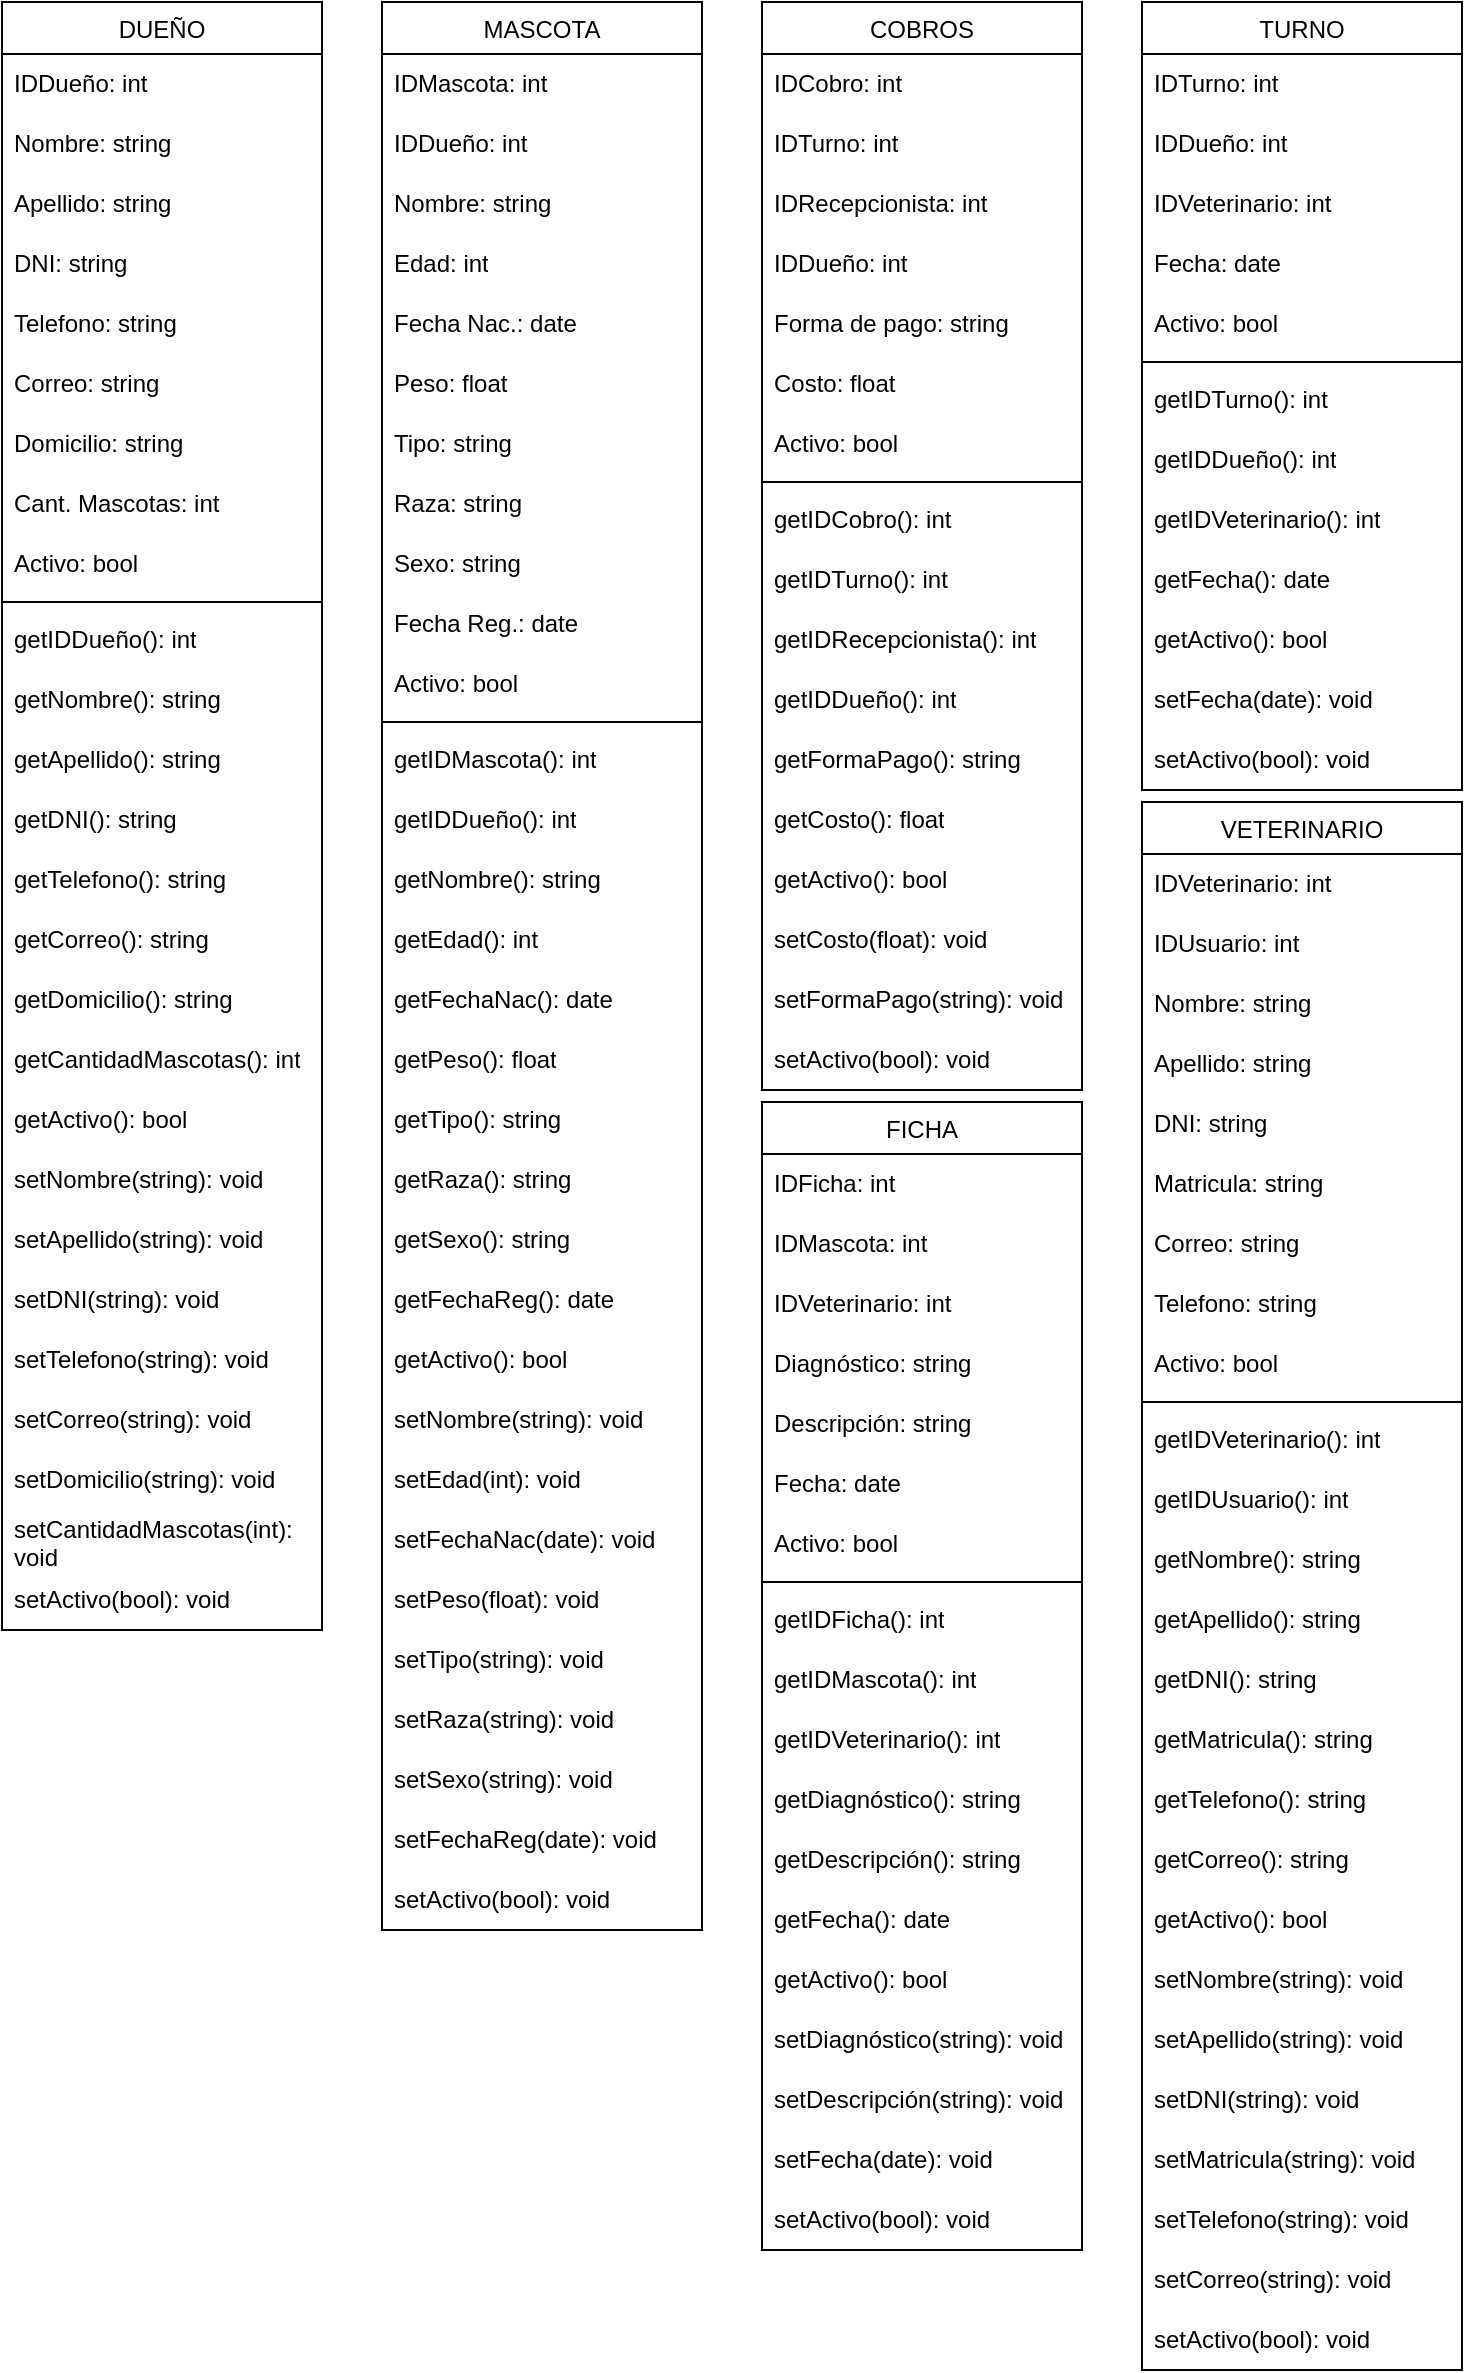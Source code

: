 <mxfile version="24.7.8">
  <diagram name="Página-1" id="tLl6B4qQV-eSTBWVYbQN">
    <mxGraphModel dx="1674" dy="836" grid="1" gridSize="10" guides="1" tooltips="1" connect="1" arrows="1" fold="1" page="1" pageScale="1" pageWidth="827" pageHeight="1169" math="0" shadow="0">
      <root>
        <mxCell id="0" />
        <mxCell id="1" parent="0" />
        <mxCell id="XkwFNtPcEioU6XWQZcMa-111" value="&lt;span style=&quot;font-weight: 400;&quot;&gt;DUEÑO&lt;/span&gt;" style="swimlane;fontStyle=1;align=center;verticalAlign=top;childLayout=stackLayout;horizontal=1;startSize=26;horizontalStack=0;resizeParent=1;resizeParentMax=0;resizeLast=0;collapsible=1;marginBottom=0;whiteSpace=wrap;html=1;" parent="1" vertex="1">
          <mxGeometry x="10" y="10" width="160" height="814" as="geometry" />
        </mxCell>
        <mxCell id="XkwFNtPcEioU6XWQZcMa-16" value="IDDueño: int" style="text;strokeColor=none;fillColor=none;align=left;verticalAlign=middle;spacingLeft=4;spacingRight=4;overflow=hidden;points=[[0,0.5],[1,0.5]];portConstraint=eastwest;rotatable=0;whiteSpace=wrap;html=1;" parent="XkwFNtPcEioU6XWQZcMa-111" vertex="1">
          <mxGeometry y="26" width="160" height="30" as="geometry" />
        </mxCell>
        <mxCell id="XkwFNtPcEioU6XWQZcMa-17" value="Nombre: string" style="text;strokeColor=none;fillColor=none;align=left;verticalAlign=middle;spacingLeft=4;spacingRight=4;overflow=hidden;points=[[0,0.5],[1,0.5]];portConstraint=eastwest;rotatable=0;whiteSpace=wrap;html=1;" parent="XkwFNtPcEioU6XWQZcMa-111" vertex="1">
          <mxGeometry y="56" width="160" height="30" as="geometry" />
        </mxCell>
        <mxCell id="XkwFNtPcEioU6XWQZcMa-18" value="Apellido: string" style="text;strokeColor=none;fillColor=none;align=left;verticalAlign=middle;spacingLeft=4;spacingRight=4;overflow=hidden;points=[[0,0.5],[1,0.5]];portConstraint=eastwest;rotatable=0;whiteSpace=wrap;html=1;" parent="XkwFNtPcEioU6XWQZcMa-111" vertex="1">
          <mxGeometry y="86" width="160" height="30" as="geometry" />
        </mxCell>
        <mxCell id="XkwFNtPcEioU6XWQZcMa-19" value="DNI: string" style="text;strokeColor=none;fillColor=none;align=left;verticalAlign=middle;spacingLeft=4;spacingRight=4;overflow=hidden;points=[[0,0.5],[1,0.5]];portConstraint=eastwest;rotatable=0;whiteSpace=wrap;html=1;" parent="XkwFNtPcEioU6XWQZcMa-111" vertex="1">
          <mxGeometry y="116" width="160" height="30" as="geometry" />
        </mxCell>
        <mxCell id="XkwFNtPcEioU6XWQZcMa-20" value="Telefono: string" style="text;strokeColor=none;fillColor=none;align=left;verticalAlign=middle;spacingLeft=4;spacingRight=4;overflow=hidden;points=[[0,0.5],[1,0.5]];portConstraint=eastwest;rotatable=0;whiteSpace=wrap;html=1;" parent="XkwFNtPcEioU6XWQZcMa-111" vertex="1">
          <mxGeometry y="146" width="160" height="30" as="geometry" />
        </mxCell>
        <mxCell id="XkwFNtPcEioU6XWQZcMa-30" value="Correo: string" style="text;strokeColor=none;fillColor=none;align=left;verticalAlign=middle;spacingLeft=4;spacingRight=4;overflow=hidden;points=[[0,0.5],[1,0.5]];portConstraint=eastwest;rotatable=0;whiteSpace=wrap;html=1;" parent="XkwFNtPcEioU6XWQZcMa-111" vertex="1">
          <mxGeometry y="176" width="160" height="30" as="geometry" />
        </mxCell>
        <mxCell id="XkwFNtPcEioU6XWQZcMa-29" value="Domicilio: string" style="text;strokeColor=none;fillColor=none;align=left;verticalAlign=middle;spacingLeft=4;spacingRight=4;overflow=hidden;points=[[0,0.5],[1,0.5]];portConstraint=eastwest;rotatable=0;whiteSpace=wrap;html=1;" parent="XkwFNtPcEioU6XWQZcMa-111" vertex="1">
          <mxGeometry y="206" width="160" height="30" as="geometry" />
        </mxCell>
        <mxCell id="XkwFNtPcEioU6XWQZcMa-28" value="Cant. Mascotas: int" style="text;strokeColor=none;fillColor=none;align=left;verticalAlign=middle;spacingLeft=4;spacingRight=4;overflow=hidden;points=[[0,0.5],[1,0.5]];portConstraint=eastwest;rotatable=0;whiteSpace=wrap;html=1;" parent="XkwFNtPcEioU6XWQZcMa-111" vertex="1">
          <mxGeometry y="236" width="160" height="30" as="geometry" />
        </mxCell>
        <mxCell id="XkwFNtPcEioU6XWQZcMa-31" value="Activo: bool" style="text;strokeColor=none;fillColor=none;align=left;verticalAlign=middle;spacingLeft=4;spacingRight=4;overflow=hidden;points=[[0,0.5],[1,0.5]];portConstraint=eastwest;rotatable=0;whiteSpace=wrap;html=1;strokeWidth=1;" parent="XkwFNtPcEioU6XWQZcMa-111" vertex="1">
          <mxGeometry y="266" width="160" height="30" as="geometry" />
        </mxCell>
        <mxCell id="XkwFNtPcEioU6XWQZcMa-113" value="" style="line;strokeWidth=1;fillColor=none;align=left;verticalAlign=middle;spacingTop=-1;spacingLeft=3;spacingRight=3;rotatable=0;labelPosition=right;points=[];portConstraint=eastwest;strokeColor=inherit;" parent="XkwFNtPcEioU6XWQZcMa-111" vertex="1">
          <mxGeometry y="296" width="160" height="8" as="geometry" />
        </mxCell>
        <mxCell id="XkwFNtPcEioU6XWQZcMa-123" value="getIDDueño(): int" style="text;strokeColor=none;fillColor=none;align=left;verticalAlign=middle;spacingLeft=4;spacingRight=4;overflow=hidden;points=[[0,0.5],[1,0.5]];portConstraint=eastwest;rotatable=0;whiteSpace=wrap;html=1;" parent="XkwFNtPcEioU6XWQZcMa-111" vertex="1">
          <mxGeometry y="304" width="160" height="30" as="geometry" />
        </mxCell>
        <mxCell id="XkwFNtPcEioU6XWQZcMa-124" value="getNombre(): string" style="text;strokeColor=none;fillColor=none;align=left;verticalAlign=middle;spacingLeft=4;spacingRight=4;overflow=hidden;points=[[0,0.5],[1,0.5]];portConstraint=eastwest;rotatable=0;whiteSpace=wrap;html=1;" parent="XkwFNtPcEioU6XWQZcMa-111" vertex="1">
          <mxGeometry y="334" width="160" height="30" as="geometry" />
        </mxCell>
        <mxCell id="XkwFNtPcEioU6XWQZcMa-125" value="getApellido(): string" style="text;strokeColor=none;fillColor=none;align=left;verticalAlign=middle;spacingLeft=4;spacingRight=4;overflow=hidden;points=[[0,0.5],[1,0.5]];portConstraint=eastwest;rotatable=0;whiteSpace=wrap;html=1;" parent="XkwFNtPcEioU6XWQZcMa-111" vertex="1">
          <mxGeometry y="364" width="160" height="30" as="geometry" />
        </mxCell>
        <mxCell id="XkwFNtPcEioU6XWQZcMa-126" value="getDNI(): string" style="text;strokeColor=none;fillColor=none;align=left;verticalAlign=middle;spacingLeft=4;spacingRight=4;overflow=hidden;points=[[0,0.5],[1,0.5]];portConstraint=eastwest;rotatable=0;whiteSpace=wrap;html=1;" parent="XkwFNtPcEioU6XWQZcMa-111" vertex="1">
          <mxGeometry y="394" width="160" height="30" as="geometry" />
        </mxCell>
        <mxCell id="XkwFNtPcEioU6XWQZcMa-127" value="getTelefono(): string" style="text;strokeColor=none;fillColor=none;align=left;verticalAlign=middle;spacingLeft=4;spacingRight=4;overflow=hidden;points=[[0,0.5],[1,0.5]];portConstraint=eastwest;rotatable=0;whiteSpace=wrap;html=1;" parent="XkwFNtPcEioU6XWQZcMa-111" vertex="1">
          <mxGeometry y="424" width="160" height="30" as="geometry" />
        </mxCell>
        <mxCell id="XkwFNtPcEioU6XWQZcMa-128" value="getCorreo(): string" style="text;strokeColor=none;fillColor=none;align=left;verticalAlign=middle;spacingLeft=4;spacingRight=4;overflow=hidden;points=[[0,0.5],[1,0.5]];portConstraint=eastwest;rotatable=0;whiteSpace=wrap;html=1;" parent="XkwFNtPcEioU6XWQZcMa-111" vertex="1">
          <mxGeometry y="454" width="160" height="30" as="geometry" />
        </mxCell>
        <mxCell id="XkwFNtPcEioU6XWQZcMa-129" value="getDomicilio(): string" style="text;strokeColor=none;fillColor=none;align=left;verticalAlign=middle;spacingLeft=4;spacingRight=4;overflow=hidden;points=[[0,0.5],[1,0.5]];portConstraint=eastwest;rotatable=0;whiteSpace=wrap;html=1;" parent="XkwFNtPcEioU6XWQZcMa-111" vertex="1">
          <mxGeometry y="484" width="160" height="30" as="geometry" />
        </mxCell>
        <mxCell id="XkwFNtPcEioU6XWQZcMa-130" value="getCantidadMascotas(): int" style="text;strokeColor=none;fillColor=none;align=left;verticalAlign=middle;spacingLeft=4;spacingRight=4;overflow=hidden;points=[[0,0.5],[1,0.5]];portConstraint=eastwest;rotatable=0;whiteSpace=wrap;html=1;" parent="XkwFNtPcEioU6XWQZcMa-111" vertex="1">
          <mxGeometry y="514" width="160" height="30" as="geometry" />
        </mxCell>
        <mxCell id="XkwFNtPcEioU6XWQZcMa-131" value="getActivo(): bool" style="text;strokeColor=none;fillColor=none;align=left;verticalAlign=middle;spacingLeft=4;spacingRight=4;overflow=hidden;points=[[0,0.5],[1,0.5]];portConstraint=eastwest;rotatable=0;whiteSpace=wrap;html=1;" parent="XkwFNtPcEioU6XWQZcMa-111" vertex="1">
          <mxGeometry y="544" width="160" height="30" as="geometry" />
        </mxCell>
        <mxCell id="XkwFNtPcEioU6XWQZcMa-132" value="setNombre(string): void" style="text;strokeColor=none;fillColor=none;align=left;verticalAlign=middle;spacingLeft=4;spacingRight=4;overflow=hidden;points=[[0,0.5],[1,0.5]];portConstraint=eastwest;rotatable=0;whiteSpace=wrap;html=1;" parent="XkwFNtPcEioU6XWQZcMa-111" vertex="1">
          <mxGeometry y="574" width="160" height="30" as="geometry" />
        </mxCell>
        <mxCell id="XkwFNtPcEioU6XWQZcMa-133" value="setApellido(string): void" style="text;strokeColor=none;fillColor=none;align=left;verticalAlign=middle;spacingLeft=4;spacingRight=4;overflow=hidden;points=[[0,0.5],[1,0.5]];portConstraint=eastwest;rotatable=0;whiteSpace=wrap;html=1;" parent="XkwFNtPcEioU6XWQZcMa-111" vertex="1">
          <mxGeometry y="604" width="160" height="30" as="geometry" />
        </mxCell>
        <mxCell id="XkwFNtPcEioU6XWQZcMa-134" value="setDNI(string): void" style="text;strokeColor=none;fillColor=none;align=left;verticalAlign=middle;spacingLeft=4;spacingRight=4;overflow=hidden;points=[[0,0.5],[1,0.5]];portConstraint=eastwest;rotatable=0;whiteSpace=wrap;html=1;" parent="XkwFNtPcEioU6XWQZcMa-111" vertex="1">
          <mxGeometry y="634" width="160" height="30" as="geometry" />
        </mxCell>
        <mxCell id="XkwFNtPcEioU6XWQZcMa-135" value="setTelefono(string): void" style="text;strokeColor=none;fillColor=none;align=left;verticalAlign=middle;spacingLeft=4;spacingRight=4;overflow=hidden;points=[[0,0.5],[1,0.5]];portConstraint=eastwest;rotatable=0;whiteSpace=wrap;html=1;" parent="XkwFNtPcEioU6XWQZcMa-111" vertex="1">
          <mxGeometry y="664" width="160" height="30" as="geometry" />
        </mxCell>
        <mxCell id="XkwFNtPcEioU6XWQZcMa-136" value="setCorreo(string): void" style="text;strokeColor=none;fillColor=none;align=left;verticalAlign=middle;spacingLeft=4;spacingRight=4;overflow=hidden;points=[[0,0.5],[1,0.5]];portConstraint=eastwest;rotatable=0;whiteSpace=wrap;html=1;" parent="XkwFNtPcEioU6XWQZcMa-111" vertex="1">
          <mxGeometry y="694" width="160" height="30" as="geometry" />
        </mxCell>
        <mxCell id="XkwFNtPcEioU6XWQZcMa-137" value="setDomicilio(string): void" style="text;strokeColor=none;fillColor=none;align=left;verticalAlign=middle;spacingLeft=4;spacingRight=4;overflow=hidden;points=[[0,0.5],[1,0.5]];portConstraint=eastwest;rotatable=0;whiteSpace=wrap;html=1;" parent="XkwFNtPcEioU6XWQZcMa-111" vertex="1">
          <mxGeometry y="724" width="160" height="30" as="geometry" />
        </mxCell>
        <mxCell id="XkwFNtPcEioU6XWQZcMa-138" value="setCantidadMascotas(int): void" style="text;strokeColor=none;fillColor=none;align=left;verticalAlign=middle;spacingLeft=4;spacingRight=4;overflow=hidden;points=[[0,0.5],[1,0.5]];portConstraint=eastwest;rotatable=0;whiteSpace=wrap;html=1;" parent="XkwFNtPcEioU6XWQZcMa-111" vertex="1">
          <mxGeometry y="754" width="160" height="30" as="geometry" />
        </mxCell>
        <mxCell id="XkwFNtPcEioU6XWQZcMa-139" value="setActivo(bool): void" style="text;strokeColor=none;fillColor=none;align=left;verticalAlign=middle;spacingLeft=4;spacingRight=4;overflow=hidden;points=[[0,0.5],[1,0.5]];portConstraint=eastwest;rotatable=0;whiteSpace=wrap;html=1;" parent="XkwFNtPcEioU6XWQZcMa-111" vertex="1">
          <mxGeometry y="784" width="160" height="30" as="geometry" />
        </mxCell>
        <mxCell id="XkwFNtPcEioU6XWQZcMa-140" value="&lt;span style=&quot;font-weight: 400;&quot;&gt;MASCOTA&lt;/span&gt;" style="swimlane;fontStyle=1;align=center;verticalAlign=top;childLayout=stackLayout;horizontal=1;startSize=26;horizontalStack=0;resizeParent=1;resizeParentMax=0;resizeLast=0;collapsible=1;marginBottom=0;whiteSpace=wrap;html=1;" parent="1" vertex="1">
          <mxGeometry x="200" y="10" width="160" height="964" as="geometry" />
        </mxCell>
        <mxCell id="XkwFNtPcEioU6XWQZcMa-179" value="IDMascota: int" style="text;strokeColor=none;fillColor=none;align=left;verticalAlign=middle;spacingLeft=4;spacingRight=4;overflow=hidden;points=[[0,0.5],[1,0.5]];portConstraint=eastwest;rotatable=0;whiteSpace=wrap;html=1;" parent="XkwFNtPcEioU6XWQZcMa-140" vertex="1">
          <mxGeometry y="26" width="160" height="30" as="geometry" />
        </mxCell>
        <mxCell id="XkwFNtPcEioU6XWQZcMa-180" value="IDDueño: int" style="text;strokeColor=none;fillColor=none;align=left;verticalAlign=middle;spacingLeft=4;spacingRight=4;overflow=hidden;points=[[0,0.5],[1,0.5]];portConstraint=eastwest;rotatable=0;whiteSpace=wrap;html=1;" parent="XkwFNtPcEioU6XWQZcMa-140" vertex="1">
          <mxGeometry y="56" width="160" height="30" as="geometry" />
        </mxCell>
        <mxCell id="XkwFNtPcEioU6XWQZcMa-181" value="Nombre: string" style="text;strokeColor=none;fillColor=none;align=left;verticalAlign=middle;spacingLeft=4;spacingRight=4;overflow=hidden;points=[[0,0.5],[1,0.5]];portConstraint=eastwest;rotatable=0;whiteSpace=wrap;html=1;" parent="XkwFNtPcEioU6XWQZcMa-140" vertex="1">
          <mxGeometry y="86" width="160" height="30" as="geometry" />
        </mxCell>
        <mxCell id="XkwFNtPcEioU6XWQZcMa-182" value="Edad: int" style="text;strokeColor=none;fillColor=none;align=left;verticalAlign=middle;spacingLeft=4;spacingRight=4;overflow=hidden;points=[[0,0.5],[1,0.5]];portConstraint=eastwest;rotatable=0;whiteSpace=wrap;html=1;" parent="XkwFNtPcEioU6XWQZcMa-140" vertex="1">
          <mxGeometry y="116" width="160" height="30" as="geometry" />
        </mxCell>
        <mxCell id="XkwFNtPcEioU6XWQZcMa-183" value="Fecha Nac.: date" style="text;strokeColor=none;fillColor=none;align=left;verticalAlign=middle;spacingLeft=4;spacingRight=4;overflow=hidden;points=[[0,0.5],[1,0.5]];portConstraint=eastwest;rotatable=0;whiteSpace=wrap;html=1;" parent="XkwFNtPcEioU6XWQZcMa-140" vertex="1">
          <mxGeometry y="146" width="160" height="30" as="geometry" />
        </mxCell>
        <mxCell id="XkwFNtPcEioU6XWQZcMa-184" value="Peso: float" style="text;strokeColor=none;fillColor=none;align=left;verticalAlign=middle;spacingLeft=4;spacingRight=4;overflow=hidden;points=[[0,0.5],[1,0.5]];portConstraint=eastwest;rotatable=0;whiteSpace=wrap;html=1;" parent="XkwFNtPcEioU6XWQZcMa-140" vertex="1">
          <mxGeometry y="176" width="160" height="30" as="geometry" />
        </mxCell>
        <mxCell id="XkwFNtPcEioU6XWQZcMa-185" value="Tipo: string" style="text;strokeColor=none;fillColor=none;align=left;verticalAlign=middle;spacingLeft=4;spacingRight=4;overflow=hidden;points=[[0,0.5],[1,0.5]];portConstraint=eastwest;rotatable=0;whiteSpace=wrap;html=1;" parent="XkwFNtPcEioU6XWQZcMa-140" vertex="1">
          <mxGeometry y="206" width="160" height="30" as="geometry" />
        </mxCell>
        <mxCell id="XkwFNtPcEioU6XWQZcMa-186" value="Raza: string" style="text;strokeColor=none;fillColor=none;align=left;verticalAlign=middle;spacingLeft=4;spacingRight=4;overflow=hidden;points=[[0,0.5],[1,0.5]];portConstraint=eastwest;rotatable=0;whiteSpace=wrap;html=1;" parent="XkwFNtPcEioU6XWQZcMa-140" vertex="1">
          <mxGeometry y="236" width="160" height="30" as="geometry" />
        </mxCell>
        <mxCell id="XkwFNtPcEioU6XWQZcMa-187" value="Sexo: string" style="text;strokeColor=none;fillColor=none;align=left;verticalAlign=middle;spacingLeft=4;spacingRight=4;overflow=hidden;points=[[0,0.5],[1,0.5]];portConstraint=eastwest;rotatable=0;whiteSpace=wrap;html=1;" parent="XkwFNtPcEioU6XWQZcMa-140" vertex="1">
          <mxGeometry y="266" width="160" height="30" as="geometry" />
        </mxCell>
        <mxCell id="XkwFNtPcEioU6XWQZcMa-188" value="Fecha Reg.: date" style="text;strokeColor=none;fillColor=none;align=left;verticalAlign=middle;spacingLeft=4;spacingRight=4;overflow=hidden;points=[[0,0.5],[1,0.5]];portConstraint=eastwest;rotatable=0;whiteSpace=wrap;html=1;" parent="XkwFNtPcEioU6XWQZcMa-140" vertex="1">
          <mxGeometry y="296" width="160" height="30" as="geometry" />
        </mxCell>
        <mxCell id="XkwFNtPcEioU6XWQZcMa-189" value="Activo: bool" style="text;strokeColor=none;fillColor=none;align=left;verticalAlign=middle;spacingLeft=4;spacingRight=4;overflow=hidden;points=[[0,0.5],[1,0.5]];portConstraint=eastwest;rotatable=0;whiteSpace=wrap;html=1;" parent="XkwFNtPcEioU6XWQZcMa-140" vertex="1">
          <mxGeometry y="326" width="160" height="30" as="geometry" />
        </mxCell>
        <mxCell id="XkwFNtPcEioU6XWQZcMa-150" value="" style="line;strokeWidth=1;fillColor=none;align=left;verticalAlign=middle;spacingTop=-1;spacingLeft=3;spacingRight=3;rotatable=0;labelPosition=right;points=[];portConstraint=eastwest;strokeColor=inherit;" parent="XkwFNtPcEioU6XWQZcMa-140" vertex="1">
          <mxGeometry y="356" width="160" height="8" as="geometry" />
        </mxCell>
        <mxCell id="XkwFNtPcEioU6XWQZcMa-190" value="getIDMascota(): int" style="text;strokeColor=none;fillColor=none;align=left;verticalAlign=middle;spacingLeft=4;spacingRight=4;overflow=hidden;points=[[0,0.5],[1,0.5]];portConstraint=eastwest;rotatable=0;whiteSpace=wrap;html=1;" parent="XkwFNtPcEioU6XWQZcMa-140" vertex="1">
          <mxGeometry y="364" width="160" height="30" as="geometry" />
        </mxCell>
        <mxCell id="XkwFNtPcEioU6XWQZcMa-191" value="getIDDueño(): int" style="text;strokeColor=none;fillColor=none;align=left;verticalAlign=middle;spacingLeft=4;spacingRight=4;overflow=hidden;points=[[0,0.5],[1,0.5]];portConstraint=eastwest;rotatable=0;whiteSpace=wrap;html=1;" parent="XkwFNtPcEioU6XWQZcMa-140" vertex="1">
          <mxGeometry y="394" width="160" height="30" as="geometry" />
        </mxCell>
        <mxCell id="XkwFNtPcEioU6XWQZcMa-192" value="getNombre(): string" style="text;strokeColor=none;fillColor=none;align=left;verticalAlign=middle;spacingLeft=4;spacingRight=4;overflow=hidden;points=[[0,0.5],[1,0.5]];portConstraint=eastwest;rotatable=0;whiteSpace=wrap;html=1;" parent="XkwFNtPcEioU6XWQZcMa-140" vertex="1">
          <mxGeometry y="424" width="160" height="30" as="geometry" />
        </mxCell>
        <mxCell id="XkwFNtPcEioU6XWQZcMa-193" value="getEdad(): int" style="text;strokeColor=none;fillColor=none;align=left;verticalAlign=middle;spacingLeft=4;spacingRight=4;overflow=hidden;points=[[0,0.5],[1,0.5]];portConstraint=eastwest;rotatable=0;whiteSpace=wrap;html=1;" parent="XkwFNtPcEioU6XWQZcMa-140" vertex="1">
          <mxGeometry y="454" width="160" height="30" as="geometry" />
        </mxCell>
        <mxCell id="XkwFNtPcEioU6XWQZcMa-194" value="getFechaNac(): date" style="text;strokeColor=none;fillColor=none;align=left;verticalAlign=middle;spacingLeft=4;spacingRight=4;overflow=hidden;points=[[0,0.5],[1,0.5]];portConstraint=eastwest;rotatable=0;whiteSpace=wrap;html=1;" parent="XkwFNtPcEioU6XWQZcMa-140" vertex="1">
          <mxGeometry y="484" width="160" height="30" as="geometry" />
        </mxCell>
        <mxCell id="XkwFNtPcEioU6XWQZcMa-195" value="getPeso(): float" style="text;strokeColor=none;fillColor=none;align=left;verticalAlign=middle;spacingLeft=4;spacingRight=4;overflow=hidden;points=[[0,0.5],[1,0.5]];portConstraint=eastwest;rotatable=0;whiteSpace=wrap;html=1;" parent="XkwFNtPcEioU6XWQZcMa-140" vertex="1">
          <mxGeometry y="514" width="160" height="30" as="geometry" />
        </mxCell>
        <mxCell id="XkwFNtPcEioU6XWQZcMa-196" value="getTipo(): string" style="text;strokeColor=none;fillColor=none;align=left;verticalAlign=middle;spacingLeft=4;spacingRight=4;overflow=hidden;points=[[0,0.5],[1,0.5]];portConstraint=eastwest;rotatable=0;whiteSpace=wrap;html=1;" parent="XkwFNtPcEioU6XWQZcMa-140" vertex="1">
          <mxGeometry y="544" width="160" height="30" as="geometry" />
        </mxCell>
        <mxCell id="XkwFNtPcEioU6XWQZcMa-197" value="getRaza(): string" style="text;strokeColor=none;fillColor=none;align=left;verticalAlign=middle;spacingLeft=4;spacingRight=4;overflow=hidden;points=[[0,0.5],[1,0.5]];portConstraint=eastwest;rotatable=0;whiteSpace=wrap;html=1;" parent="XkwFNtPcEioU6XWQZcMa-140" vertex="1">
          <mxGeometry y="574" width="160" height="30" as="geometry" />
        </mxCell>
        <mxCell id="XkwFNtPcEioU6XWQZcMa-198" value="getSexo(): string" style="text;strokeColor=none;fillColor=none;align=left;verticalAlign=middle;spacingLeft=4;spacingRight=4;overflow=hidden;points=[[0,0.5],[1,0.5]];portConstraint=eastwest;rotatable=0;whiteSpace=wrap;html=1;" parent="XkwFNtPcEioU6XWQZcMa-140" vertex="1">
          <mxGeometry y="604" width="160" height="30" as="geometry" />
        </mxCell>
        <mxCell id="XkwFNtPcEioU6XWQZcMa-199" value="getFechaReg(): date" style="text;strokeColor=none;fillColor=none;align=left;verticalAlign=middle;spacingLeft=4;spacingRight=4;overflow=hidden;points=[[0,0.5],[1,0.5]];portConstraint=eastwest;rotatable=0;whiteSpace=wrap;html=1;" parent="XkwFNtPcEioU6XWQZcMa-140" vertex="1">
          <mxGeometry y="634" width="160" height="30" as="geometry" />
        </mxCell>
        <mxCell id="XkwFNtPcEioU6XWQZcMa-200" value="getActivo(): bool" style="text;strokeColor=none;fillColor=none;align=left;verticalAlign=middle;spacingLeft=4;spacingRight=4;overflow=hidden;points=[[0,0.5],[1,0.5]];portConstraint=eastwest;rotatable=0;whiteSpace=wrap;html=1;" parent="XkwFNtPcEioU6XWQZcMa-140" vertex="1">
          <mxGeometry y="664" width="160" height="30" as="geometry" />
        </mxCell>
        <mxCell id="XkwFNtPcEioU6XWQZcMa-201" value="setNombre(string): void" style="text;strokeColor=none;fillColor=none;align=left;verticalAlign=middle;spacingLeft=4;spacingRight=4;overflow=hidden;points=[[0,0.5],[1,0.5]];portConstraint=eastwest;rotatable=0;whiteSpace=wrap;html=1;" parent="XkwFNtPcEioU6XWQZcMa-140" vertex="1">
          <mxGeometry y="694" width="160" height="30" as="geometry" />
        </mxCell>
        <mxCell id="XkwFNtPcEioU6XWQZcMa-202" value="setEdad(int): void" style="text;strokeColor=none;fillColor=none;align=left;verticalAlign=middle;spacingLeft=4;spacingRight=4;overflow=hidden;points=[[0,0.5],[1,0.5]];portConstraint=eastwest;rotatable=0;whiteSpace=wrap;html=1;" parent="XkwFNtPcEioU6XWQZcMa-140" vertex="1">
          <mxGeometry y="724" width="160" height="30" as="geometry" />
        </mxCell>
        <mxCell id="XkwFNtPcEioU6XWQZcMa-203" value="setFechaNac(date): void" style="text;strokeColor=none;fillColor=none;align=left;verticalAlign=middle;spacingLeft=4;spacingRight=4;overflow=hidden;points=[[0,0.5],[1,0.5]];portConstraint=eastwest;rotatable=0;whiteSpace=wrap;html=1;" parent="XkwFNtPcEioU6XWQZcMa-140" vertex="1">
          <mxGeometry y="754" width="160" height="30" as="geometry" />
        </mxCell>
        <mxCell id="XkwFNtPcEioU6XWQZcMa-204" value="setPeso(float): void" style="text;strokeColor=none;fillColor=none;align=left;verticalAlign=middle;spacingLeft=4;spacingRight=4;overflow=hidden;points=[[0,0.5],[1,0.5]];portConstraint=eastwest;rotatable=0;whiteSpace=wrap;html=1;" parent="XkwFNtPcEioU6XWQZcMa-140" vertex="1">
          <mxGeometry y="784" width="160" height="30" as="geometry" />
        </mxCell>
        <mxCell id="XkwFNtPcEioU6XWQZcMa-205" value="setTipo(string): void" style="text;strokeColor=none;fillColor=none;align=left;verticalAlign=middle;spacingLeft=4;spacingRight=4;overflow=hidden;points=[[0,0.5],[1,0.5]];portConstraint=eastwest;rotatable=0;whiteSpace=wrap;html=1;" parent="XkwFNtPcEioU6XWQZcMa-140" vertex="1">
          <mxGeometry y="814" width="160" height="30" as="geometry" />
        </mxCell>
        <mxCell id="XkwFNtPcEioU6XWQZcMa-206" value="setRaza(string): void" style="text;strokeColor=none;fillColor=none;align=left;verticalAlign=middle;spacingLeft=4;spacingRight=4;overflow=hidden;points=[[0,0.5],[1,0.5]];portConstraint=eastwest;rotatable=0;whiteSpace=wrap;html=1;" parent="XkwFNtPcEioU6XWQZcMa-140" vertex="1">
          <mxGeometry y="844" width="160" height="30" as="geometry" />
        </mxCell>
        <mxCell id="XkwFNtPcEioU6XWQZcMa-207" value="setSexo(string): void" style="text;strokeColor=none;fillColor=none;align=left;verticalAlign=middle;spacingLeft=4;spacingRight=4;overflow=hidden;points=[[0,0.5],[1,0.5]];portConstraint=eastwest;rotatable=0;whiteSpace=wrap;html=1;" parent="XkwFNtPcEioU6XWQZcMa-140" vertex="1">
          <mxGeometry y="874" width="160" height="30" as="geometry" />
        </mxCell>
        <mxCell id="XkwFNtPcEioU6XWQZcMa-208" value="setFechaReg(date): void" style="text;strokeColor=none;fillColor=none;align=left;verticalAlign=middle;spacingLeft=4;spacingRight=4;overflow=hidden;points=[[0,0.5],[1,0.5]];portConstraint=eastwest;rotatable=0;whiteSpace=wrap;html=1;" parent="XkwFNtPcEioU6XWQZcMa-140" vertex="1">
          <mxGeometry y="904" width="160" height="30" as="geometry" />
        </mxCell>
        <mxCell id="XkwFNtPcEioU6XWQZcMa-167" value="setActivo(bool): void" style="text;strokeColor=none;fillColor=none;align=left;verticalAlign=middle;spacingLeft=4;spacingRight=4;overflow=hidden;points=[[0,0.5],[1,0.5]];portConstraint=eastwest;rotatable=0;whiteSpace=wrap;html=1;" parent="XkwFNtPcEioU6XWQZcMa-140" vertex="1">
          <mxGeometry y="934" width="160" height="30" as="geometry" />
        </mxCell>
        <mxCell id="XkwFNtPcEioU6XWQZcMa-210" value="&lt;span style=&quot;font-weight: 400;&quot;&gt;COBROS&lt;/span&gt;" style="swimlane;fontStyle=1;align=center;verticalAlign=top;childLayout=stackLayout;horizontal=1;startSize=26;horizontalStack=0;resizeParent=1;resizeParentMax=0;resizeLast=0;collapsible=1;marginBottom=0;whiteSpace=wrap;html=1;" parent="1" vertex="1">
          <mxGeometry x="390" y="10" width="160" height="544" as="geometry" />
        </mxCell>
        <mxCell id="XkwFNtPcEioU6XWQZcMa-243" value="IDCobro: int" style="text;strokeColor=none;fillColor=none;align=left;verticalAlign=middle;spacingLeft=4;spacingRight=4;overflow=hidden;points=[[0,0.5],[1,0.5]];portConstraint=eastwest;rotatable=0;whiteSpace=wrap;html=1;" parent="XkwFNtPcEioU6XWQZcMa-210" vertex="1">
          <mxGeometry y="26" width="160" height="30" as="geometry" />
        </mxCell>
        <mxCell id="XkwFNtPcEioU6XWQZcMa-244" value="IDTurno: int" style="text;strokeColor=none;fillColor=none;align=left;verticalAlign=middle;spacingLeft=4;spacingRight=4;overflow=hidden;points=[[0,0.5],[1,0.5]];portConstraint=eastwest;rotatable=0;whiteSpace=wrap;html=1;" parent="XkwFNtPcEioU6XWQZcMa-210" vertex="1">
          <mxGeometry y="56" width="160" height="30" as="geometry" />
        </mxCell>
        <mxCell id="XkwFNtPcEioU6XWQZcMa-245" value="IDRecepcionista: int" style="text;strokeColor=none;fillColor=none;align=left;verticalAlign=middle;spacingLeft=4;spacingRight=4;overflow=hidden;points=[[0,0.5],[1,0.5]];portConstraint=eastwest;rotatable=0;whiteSpace=wrap;html=1;" parent="XkwFNtPcEioU6XWQZcMa-210" vertex="1">
          <mxGeometry y="86" width="160" height="30" as="geometry" />
        </mxCell>
        <mxCell id="XkwFNtPcEioU6XWQZcMa-246" value="IDDueño: int" style="text;strokeColor=none;fillColor=none;align=left;verticalAlign=middle;spacingLeft=4;spacingRight=4;overflow=hidden;points=[[0,0.5],[1,0.5]];portConstraint=eastwest;rotatable=0;whiteSpace=wrap;html=1;" parent="XkwFNtPcEioU6XWQZcMa-210" vertex="1">
          <mxGeometry y="116" width="160" height="30" as="geometry" />
        </mxCell>
        <mxCell id="XkwFNtPcEioU6XWQZcMa-247" value="Forma de pago: string" style="text;strokeColor=none;fillColor=none;align=left;verticalAlign=middle;spacingLeft=4;spacingRight=4;overflow=hidden;points=[[0,0.5],[1,0.5]];portConstraint=eastwest;rotatable=0;whiteSpace=wrap;html=1;" parent="XkwFNtPcEioU6XWQZcMa-210" vertex="1">
          <mxGeometry y="146" width="160" height="30" as="geometry" />
        </mxCell>
        <mxCell id="XkwFNtPcEioU6XWQZcMa-248" value="Costo: float" style="text;strokeColor=none;fillColor=none;align=left;verticalAlign=middle;spacingLeft=4;spacingRight=4;overflow=hidden;points=[[0,0.5],[1,0.5]];portConstraint=eastwest;rotatable=0;whiteSpace=wrap;html=1;" parent="XkwFNtPcEioU6XWQZcMa-210" vertex="1">
          <mxGeometry y="176" width="160" height="30" as="geometry" />
        </mxCell>
        <mxCell id="XkwFNtPcEioU6XWQZcMa-249" value="Activo: bool" style="text;strokeColor=none;fillColor=none;align=left;verticalAlign=middle;spacingLeft=4;spacingRight=4;overflow=hidden;points=[[0,0.5],[1,0.5]];portConstraint=eastwest;rotatable=0;whiteSpace=wrap;html=1;" parent="XkwFNtPcEioU6XWQZcMa-210" vertex="1">
          <mxGeometry y="206" width="160" height="30" as="geometry" />
        </mxCell>
        <mxCell id="XkwFNtPcEioU6XWQZcMa-222" value="" style="line;strokeWidth=1;fillColor=none;align=left;verticalAlign=middle;spacingTop=-1;spacingLeft=3;spacingRight=3;rotatable=0;labelPosition=right;points=[];portConstraint=eastwest;strokeColor=inherit;" parent="XkwFNtPcEioU6XWQZcMa-210" vertex="1">
          <mxGeometry y="236" width="160" height="8" as="geometry" />
        </mxCell>
        <mxCell id="XkwFNtPcEioU6XWQZcMa-250" value="getIDCobro(): int" style="text;strokeColor=none;fillColor=none;align=left;verticalAlign=middle;spacingLeft=4;spacingRight=4;overflow=hidden;points=[[0,0.5],[1,0.5]];portConstraint=eastwest;rotatable=0;whiteSpace=wrap;html=1;" parent="XkwFNtPcEioU6XWQZcMa-210" vertex="1">
          <mxGeometry y="244" width="160" height="30" as="geometry" />
        </mxCell>
        <mxCell id="XkwFNtPcEioU6XWQZcMa-251" value="getIDTurno(): int" style="text;strokeColor=none;fillColor=none;align=left;verticalAlign=middle;spacingLeft=4;spacingRight=4;overflow=hidden;points=[[0,0.5],[1,0.5]];portConstraint=eastwest;rotatable=0;whiteSpace=wrap;html=1;" parent="XkwFNtPcEioU6XWQZcMa-210" vertex="1">
          <mxGeometry y="274" width="160" height="30" as="geometry" />
        </mxCell>
        <mxCell id="XkwFNtPcEioU6XWQZcMa-252" value="getIDRecepcionista(): int" style="text;strokeColor=none;fillColor=none;align=left;verticalAlign=middle;spacingLeft=4;spacingRight=4;overflow=hidden;points=[[0,0.5],[1,0.5]];portConstraint=eastwest;rotatable=0;whiteSpace=wrap;html=1;" parent="XkwFNtPcEioU6XWQZcMa-210" vertex="1">
          <mxGeometry y="304" width="160" height="30" as="geometry" />
        </mxCell>
        <mxCell id="XkwFNtPcEioU6XWQZcMa-253" value="getIDDueño(): int" style="text;strokeColor=none;fillColor=none;align=left;verticalAlign=middle;spacingLeft=4;spacingRight=4;overflow=hidden;points=[[0,0.5],[1,0.5]];portConstraint=eastwest;rotatable=0;whiteSpace=wrap;html=1;" parent="XkwFNtPcEioU6XWQZcMa-210" vertex="1">
          <mxGeometry y="334" width="160" height="30" as="geometry" />
        </mxCell>
        <mxCell id="XkwFNtPcEioU6XWQZcMa-254" value="getFormaPago(): string" style="text;strokeColor=none;fillColor=none;align=left;verticalAlign=middle;spacingLeft=4;spacingRight=4;overflow=hidden;points=[[0,0.5],[1,0.5]];portConstraint=eastwest;rotatable=0;whiteSpace=wrap;html=1;" parent="XkwFNtPcEioU6XWQZcMa-210" vertex="1">
          <mxGeometry y="364" width="160" height="30" as="geometry" />
        </mxCell>
        <mxCell id="XkwFNtPcEioU6XWQZcMa-255" value="getCosto(): float" style="text;strokeColor=none;fillColor=none;align=left;verticalAlign=middle;spacingLeft=4;spacingRight=4;overflow=hidden;points=[[0,0.5],[1,0.5]];portConstraint=eastwest;rotatable=0;whiteSpace=wrap;html=1;" parent="XkwFNtPcEioU6XWQZcMa-210" vertex="1">
          <mxGeometry y="394" width="160" height="30" as="geometry" />
        </mxCell>
        <mxCell id="XkwFNtPcEioU6XWQZcMa-256" value="getActivo(): bool" style="text;strokeColor=none;fillColor=none;align=left;verticalAlign=middle;spacingLeft=4;spacingRight=4;overflow=hidden;points=[[0,0.5],[1,0.5]];portConstraint=eastwest;rotatable=0;whiteSpace=wrap;html=1;" parent="XkwFNtPcEioU6XWQZcMa-210" vertex="1">
          <mxGeometry y="424" width="160" height="30" as="geometry" />
        </mxCell>
        <mxCell id="XkwFNtPcEioU6XWQZcMa-258" value="setCosto(float): void" style="text;strokeColor=none;fillColor=none;align=left;verticalAlign=middle;spacingLeft=4;spacingRight=4;overflow=hidden;points=[[0,0.5],[1,0.5]];portConstraint=eastwest;rotatable=0;whiteSpace=wrap;html=1;" parent="XkwFNtPcEioU6XWQZcMa-210" vertex="1">
          <mxGeometry y="454" width="160" height="30" as="geometry" />
        </mxCell>
        <mxCell id="XkwFNtPcEioU6XWQZcMa-257" value="setFormaPago(string): void" style="text;strokeColor=none;fillColor=none;align=left;verticalAlign=middle;spacingLeft=4;spacingRight=4;overflow=hidden;points=[[0,0.5],[1,0.5]];portConstraint=eastwest;rotatable=0;whiteSpace=wrap;html=1;" parent="XkwFNtPcEioU6XWQZcMa-210" vertex="1">
          <mxGeometry y="484" width="160" height="30" as="geometry" />
        </mxCell>
        <mxCell id="XkwFNtPcEioU6XWQZcMa-242" value="setActivo(bool): void" style="text;strokeColor=none;fillColor=none;align=left;verticalAlign=middle;spacingLeft=4;spacingRight=4;overflow=hidden;points=[[0,0.5],[1,0.5]];portConstraint=eastwest;rotatable=0;whiteSpace=wrap;html=1;" parent="XkwFNtPcEioU6XWQZcMa-210" vertex="1">
          <mxGeometry y="514" width="160" height="30" as="geometry" />
        </mxCell>
        <mxCell id="Ww3-9ZQ5lKDiJMVCjCgn-1" value="&lt;span style=&quot;font-weight: 400;&quot;&gt;TURNO&lt;/span&gt;" style="swimlane;fontStyle=1;align=center;verticalAlign=top;childLayout=stackLayout;horizontal=1;startSize=26;horizontalStack=0;resizeParent=1;resizeParentMax=0;resizeLast=0;collapsible=1;marginBottom=0;whiteSpace=wrap;html=1;" vertex="1" parent="1">
          <mxGeometry x="580" y="10" width="160" height="394" as="geometry" />
        </mxCell>
        <mxCell id="Ww3-9ZQ5lKDiJMVCjCgn-3" value="IDTurno: int" style="text;strokeColor=none;fillColor=none;align=left;verticalAlign=middle;spacingLeft=4;spacingRight=4;overflow=hidden;points=[[0,0.5],[1,0.5]];portConstraint=eastwest;rotatable=0;whiteSpace=wrap;html=1;" vertex="1" parent="Ww3-9ZQ5lKDiJMVCjCgn-1">
          <mxGeometry y="26" width="160" height="30" as="geometry" />
        </mxCell>
        <mxCell id="Ww3-9ZQ5lKDiJMVCjCgn-5" value="IDDueño: int" style="text;strokeColor=none;fillColor=none;align=left;verticalAlign=middle;spacingLeft=4;spacingRight=4;overflow=hidden;points=[[0,0.5],[1,0.5]];portConstraint=eastwest;rotatable=0;whiteSpace=wrap;html=1;" vertex="1" parent="Ww3-9ZQ5lKDiJMVCjCgn-1">
          <mxGeometry y="56" width="160" height="30" as="geometry" />
        </mxCell>
        <mxCell id="Ww3-9ZQ5lKDiJMVCjCgn-6" value="IDVeterinario: int" style="text;strokeColor=none;fillColor=none;align=left;verticalAlign=middle;spacingLeft=4;spacingRight=4;overflow=hidden;points=[[0,0.5],[1,0.5]];portConstraint=eastwest;rotatable=0;whiteSpace=wrap;html=1;" vertex="1" parent="Ww3-9ZQ5lKDiJMVCjCgn-1">
          <mxGeometry y="86" width="160" height="30" as="geometry" />
        </mxCell>
        <mxCell id="Ww3-9ZQ5lKDiJMVCjCgn-7" value="Fecha: date" style="text;strokeColor=none;fillColor=none;align=left;verticalAlign=middle;spacingLeft=4;spacingRight=4;overflow=hidden;points=[[0,0.5],[1,0.5]];portConstraint=eastwest;rotatable=0;whiteSpace=wrap;html=1;" vertex="1" parent="Ww3-9ZQ5lKDiJMVCjCgn-1">
          <mxGeometry y="116" width="160" height="30" as="geometry" />
        </mxCell>
        <mxCell id="Ww3-9ZQ5lKDiJMVCjCgn-8" value="Activo: bool" style="text;strokeColor=none;fillColor=none;align=left;verticalAlign=middle;spacingLeft=4;spacingRight=4;overflow=hidden;points=[[0,0.5],[1,0.5]];portConstraint=eastwest;rotatable=0;whiteSpace=wrap;html=1;" vertex="1" parent="Ww3-9ZQ5lKDiJMVCjCgn-1">
          <mxGeometry y="146" width="160" height="30" as="geometry" />
        </mxCell>
        <mxCell id="Ww3-9ZQ5lKDiJMVCjCgn-9" value="" style="line;strokeWidth=1;fillColor=none;align=left;verticalAlign=middle;spacingTop=-1;spacingLeft=3;spacingRight=3;rotatable=0;labelPosition=right;points=[];portConstraint=eastwest;strokeColor=inherit;" vertex="1" parent="Ww3-9ZQ5lKDiJMVCjCgn-1">
          <mxGeometry y="176" width="160" height="8" as="geometry" />
        </mxCell>
        <mxCell id="Ww3-9ZQ5lKDiJMVCjCgn-11" value="getIDTurno(): int" style="text;strokeColor=none;fillColor=none;align=left;verticalAlign=middle;spacingLeft=4;spacingRight=4;overflow=hidden;points=[[0,0.5],[1,0.5]];portConstraint=eastwest;rotatable=0;whiteSpace=wrap;html=1;" vertex="1" parent="Ww3-9ZQ5lKDiJMVCjCgn-1">
          <mxGeometry y="184" width="160" height="30" as="geometry" />
        </mxCell>
        <mxCell id="Ww3-9ZQ5lKDiJMVCjCgn-13" value="getIDDueño(): int" style="text;strokeColor=none;fillColor=none;align=left;verticalAlign=middle;spacingLeft=4;spacingRight=4;overflow=hidden;points=[[0,0.5],[1,0.5]];portConstraint=eastwest;rotatable=0;whiteSpace=wrap;html=1;" vertex="1" parent="Ww3-9ZQ5lKDiJMVCjCgn-1">
          <mxGeometry y="214" width="160" height="30" as="geometry" />
        </mxCell>
        <mxCell id="Ww3-9ZQ5lKDiJMVCjCgn-58" value="getIDVeterinario(): int" style="text;strokeColor=none;fillColor=none;align=left;verticalAlign=middle;spacingLeft=4;spacingRight=4;overflow=hidden;points=[[0,0.5],[1,0.5]];portConstraint=eastwest;rotatable=0;whiteSpace=wrap;html=1;" vertex="1" parent="Ww3-9ZQ5lKDiJMVCjCgn-1">
          <mxGeometry y="244" width="160" height="30" as="geometry" />
        </mxCell>
        <mxCell id="Ww3-9ZQ5lKDiJMVCjCgn-14" value="getFecha(): date" style="text;strokeColor=none;fillColor=none;align=left;verticalAlign=middle;spacingLeft=4;spacingRight=4;overflow=hidden;points=[[0,0.5],[1,0.5]];portConstraint=eastwest;rotatable=0;whiteSpace=wrap;html=1;" vertex="1" parent="Ww3-9ZQ5lKDiJMVCjCgn-1">
          <mxGeometry y="274" width="160" height="30" as="geometry" />
        </mxCell>
        <mxCell id="Ww3-9ZQ5lKDiJMVCjCgn-16" value="getActivo(): bool" style="text;strokeColor=none;fillColor=none;align=left;verticalAlign=middle;spacingLeft=4;spacingRight=4;overflow=hidden;points=[[0,0.5],[1,0.5]];portConstraint=eastwest;rotatable=0;whiteSpace=wrap;html=1;" vertex="1" parent="Ww3-9ZQ5lKDiJMVCjCgn-1">
          <mxGeometry y="304" width="160" height="30" as="geometry" />
        </mxCell>
        <mxCell id="Ww3-9ZQ5lKDiJMVCjCgn-17" value="setFecha(date): void" style="text;strokeColor=none;fillColor=none;align=left;verticalAlign=middle;spacingLeft=4;spacingRight=4;overflow=hidden;points=[[0,0.5],[1,0.5]];portConstraint=eastwest;rotatable=0;whiteSpace=wrap;html=1;" vertex="1" parent="Ww3-9ZQ5lKDiJMVCjCgn-1">
          <mxGeometry y="334" width="160" height="30" as="geometry" />
        </mxCell>
        <mxCell id="Ww3-9ZQ5lKDiJMVCjCgn-19" value="setActivo(bool): void" style="text;strokeColor=none;fillColor=none;align=left;verticalAlign=middle;spacingLeft=4;spacingRight=4;overflow=hidden;points=[[0,0.5],[1,0.5]];portConstraint=eastwest;rotatable=0;whiteSpace=wrap;html=1;" vertex="1" parent="Ww3-9ZQ5lKDiJMVCjCgn-1">
          <mxGeometry y="364" width="160" height="30" as="geometry" />
        </mxCell>
        <mxCell id="Ww3-9ZQ5lKDiJMVCjCgn-20" value="&lt;span style=&quot;font-weight: 400;&quot;&gt;FICHA&lt;/span&gt;" style="swimlane;fontStyle=1;align=center;verticalAlign=top;childLayout=stackLayout;horizontal=1;startSize=26;horizontalStack=0;resizeParent=1;resizeParentMax=0;resizeLast=0;collapsible=1;marginBottom=0;whiteSpace=wrap;html=1;" vertex="1" parent="1">
          <mxGeometry x="390" y="560" width="160" height="574" as="geometry" />
        </mxCell>
        <mxCell id="Ww3-9ZQ5lKDiJMVCjCgn-21" value="IDFicha: int" style="text;strokeColor=none;fillColor=none;align=left;verticalAlign=middle;spacingLeft=4;spacingRight=4;overflow=hidden;points=[[0,0.5],[1,0.5]];portConstraint=eastwest;rotatable=0;whiteSpace=wrap;html=1;" vertex="1" parent="Ww3-9ZQ5lKDiJMVCjCgn-20">
          <mxGeometry y="26" width="160" height="30" as="geometry" />
        </mxCell>
        <mxCell id="Ww3-9ZQ5lKDiJMVCjCgn-22" value="IDMascota: int" style="text;strokeColor=none;fillColor=none;align=left;verticalAlign=middle;spacingLeft=4;spacingRight=4;overflow=hidden;points=[[0,0.5],[1,0.5]];portConstraint=eastwest;rotatable=0;whiteSpace=wrap;html=1;" vertex="1" parent="Ww3-9ZQ5lKDiJMVCjCgn-20">
          <mxGeometry y="56" width="160" height="30" as="geometry" />
        </mxCell>
        <mxCell id="Ww3-9ZQ5lKDiJMVCjCgn-23" value="IDVeterinario: int" style="text;strokeColor=none;fillColor=none;align=left;verticalAlign=middle;spacingLeft=4;spacingRight=4;overflow=hidden;points=[[0,0.5],[1,0.5]];portConstraint=eastwest;rotatable=0;whiteSpace=wrap;html=1;" vertex="1" parent="Ww3-9ZQ5lKDiJMVCjCgn-20">
          <mxGeometry y="86" width="160" height="30" as="geometry" />
        </mxCell>
        <mxCell id="Ww3-9ZQ5lKDiJMVCjCgn-24" value="Diagnóstico: string" style="text;strokeColor=none;fillColor=none;align=left;verticalAlign=middle;spacingLeft=4;spacingRight=4;overflow=hidden;points=[[0,0.5],[1,0.5]];portConstraint=eastwest;rotatable=0;whiteSpace=wrap;html=1;" vertex="1" parent="Ww3-9ZQ5lKDiJMVCjCgn-20">
          <mxGeometry y="116" width="160" height="30" as="geometry" />
        </mxCell>
        <mxCell id="Ww3-9ZQ5lKDiJMVCjCgn-25" value="Descripción: string" style="text;strokeColor=none;fillColor=none;align=left;verticalAlign=middle;spacingLeft=4;spacingRight=4;overflow=hidden;points=[[0,0.5],[1,0.5]];portConstraint=eastwest;rotatable=0;whiteSpace=wrap;html=1;" vertex="1" parent="Ww3-9ZQ5lKDiJMVCjCgn-20">
          <mxGeometry y="146" width="160" height="30" as="geometry" />
        </mxCell>
        <mxCell id="Ww3-9ZQ5lKDiJMVCjCgn-26" value="Fecha: date" style="text;strokeColor=none;fillColor=none;align=left;verticalAlign=middle;spacingLeft=4;spacingRight=4;overflow=hidden;points=[[0,0.5],[1,0.5]];portConstraint=eastwest;rotatable=0;whiteSpace=wrap;html=1;" vertex="1" parent="Ww3-9ZQ5lKDiJMVCjCgn-20">
          <mxGeometry y="176" width="160" height="30" as="geometry" />
        </mxCell>
        <mxCell id="Ww3-9ZQ5lKDiJMVCjCgn-27" value="Activo: bool" style="text;strokeColor=none;fillColor=none;align=left;verticalAlign=middle;spacingLeft=4;spacingRight=4;overflow=hidden;points=[[0,0.5],[1,0.5]];portConstraint=eastwest;rotatable=0;whiteSpace=wrap;html=1;" vertex="1" parent="Ww3-9ZQ5lKDiJMVCjCgn-20">
          <mxGeometry y="206" width="160" height="30" as="geometry" />
        </mxCell>
        <mxCell id="Ww3-9ZQ5lKDiJMVCjCgn-28" value="" style="line;strokeWidth=1;fillColor=none;align=left;verticalAlign=middle;spacingTop=-1;spacingLeft=3;spacingRight=3;rotatable=0;labelPosition=right;points=[];portConstraint=eastwest;strokeColor=inherit;" vertex="1" parent="Ww3-9ZQ5lKDiJMVCjCgn-20">
          <mxGeometry y="236" width="160" height="8" as="geometry" />
        </mxCell>
        <mxCell id="Ww3-9ZQ5lKDiJMVCjCgn-29" value="getIDFicha(): int" style="text;strokeColor=none;fillColor=none;align=left;verticalAlign=middle;spacingLeft=4;spacingRight=4;overflow=hidden;points=[[0,0.5],[1,0.5]];portConstraint=eastwest;rotatable=0;whiteSpace=wrap;html=1;" vertex="1" parent="Ww3-9ZQ5lKDiJMVCjCgn-20">
          <mxGeometry y="244" width="160" height="30" as="geometry" />
        </mxCell>
        <mxCell id="Ww3-9ZQ5lKDiJMVCjCgn-30" value="getIDMascota(): int" style="text;strokeColor=none;fillColor=none;align=left;verticalAlign=middle;spacingLeft=4;spacingRight=4;overflow=hidden;points=[[0,0.5],[1,0.5]];portConstraint=eastwest;rotatable=0;whiteSpace=wrap;html=1;" vertex="1" parent="Ww3-9ZQ5lKDiJMVCjCgn-20">
          <mxGeometry y="274" width="160" height="30" as="geometry" />
        </mxCell>
        <mxCell id="Ww3-9ZQ5lKDiJMVCjCgn-31" value="getIDVeterinario(): int" style="text;strokeColor=none;fillColor=none;align=left;verticalAlign=middle;spacingLeft=4;spacingRight=4;overflow=hidden;points=[[0,0.5],[1,0.5]];portConstraint=eastwest;rotatable=0;whiteSpace=wrap;html=1;" vertex="1" parent="Ww3-9ZQ5lKDiJMVCjCgn-20">
          <mxGeometry y="304" width="160" height="30" as="geometry" />
        </mxCell>
        <mxCell id="Ww3-9ZQ5lKDiJMVCjCgn-32" value="getDiagnóstico(): string" style="text;strokeColor=none;fillColor=none;align=left;verticalAlign=middle;spacingLeft=4;spacingRight=4;overflow=hidden;points=[[0,0.5],[1,0.5]];portConstraint=eastwest;rotatable=0;whiteSpace=wrap;html=1;" vertex="1" parent="Ww3-9ZQ5lKDiJMVCjCgn-20">
          <mxGeometry y="334" width="160" height="30" as="geometry" />
        </mxCell>
        <mxCell id="Ww3-9ZQ5lKDiJMVCjCgn-33" value="getDescripción(): string" style="text;strokeColor=none;fillColor=none;align=left;verticalAlign=middle;spacingLeft=4;spacingRight=4;overflow=hidden;points=[[0,0.5],[1,0.5]];portConstraint=eastwest;rotatable=0;whiteSpace=wrap;html=1;" vertex="1" parent="Ww3-9ZQ5lKDiJMVCjCgn-20">
          <mxGeometry y="364" width="160" height="30" as="geometry" />
        </mxCell>
        <mxCell id="Ww3-9ZQ5lKDiJMVCjCgn-34" value="getFecha(): date" style="text;strokeColor=none;fillColor=none;align=left;verticalAlign=middle;spacingLeft=4;spacingRight=4;overflow=hidden;points=[[0,0.5],[1,0.5]];portConstraint=eastwest;rotatable=0;whiteSpace=wrap;html=1;" vertex="1" parent="Ww3-9ZQ5lKDiJMVCjCgn-20">
          <mxGeometry y="394" width="160" height="30" as="geometry" />
        </mxCell>
        <mxCell id="Ww3-9ZQ5lKDiJMVCjCgn-35" value="getActivo&lt;span style=&quot;background-color: initial;&quot;&gt;(): bool&lt;/span&gt;" style="text;strokeColor=none;fillColor=none;align=left;verticalAlign=middle;spacingLeft=4;spacingRight=4;overflow=hidden;points=[[0,0.5],[1,0.5]];portConstraint=eastwest;rotatable=0;whiteSpace=wrap;html=1;" vertex="1" parent="Ww3-9ZQ5lKDiJMVCjCgn-20">
          <mxGeometry y="424" width="160" height="30" as="geometry" />
        </mxCell>
        <mxCell id="Ww3-9ZQ5lKDiJMVCjCgn-83" value="setDiagnóstico(string): void" style="text;strokeColor=none;fillColor=none;align=left;verticalAlign=middle;spacingLeft=4;spacingRight=4;overflow=hidden;points=[[0,0.5],[1,0.5]];portConstraint=eastwest;rotatable=0;whiteSpace=wrap;html=1;" vertex="1" parent="Ww3-9ZQ5lKDiJMVCjCgn-20">
          <mxGeometry y="454" width="160" height="30" as="geometry" />
        </mxCell>
        <mxCell id="Ww3-9ZQ5lKDiJMVCjCgn-84" value="setDescripción(string): void" style="text;strokeColor=none;fillColor=none;align=left;verticalAlign=middle;spacingLeft=4;spacingRight=4;overflow=hidden;points=[[0,0.5],[1,0.5]];portConstraint=eastwest;rotatable=0;whiteSpace=wrap;html=1;" vertex="1" parent="Ww3-9ZQ5lKDiJMVCjCgn-20">
          <mxGeometry y="484" width="160" height="30" as="geometry" />
        </mxCell>
        <mxCell id="Ww3-9ZQ5lKDiJMVCjCgn-85" value="setFecha(date): void" style="text;strokeColor=none;fillColor=none;align=left;verticalAlign=middle;spacingLeft=4;spacingRight=4;overflow=hidden;points=[[0,0.5],[1,0.5]];portConstraint=eastwest;rotatable=0;whiteSpace=wrap;html=1;" vertex="1" parent="Ww3-9ZQ5lKDiJMVCjCgn-20">
          <mxGeometry y="514" width="160" height="30" as="geometry" />
        </mxCell>
        <mxCell id="Ww3-9ZQ5lKDiJMVCjCgn-86" value="setActivo(bool): void" style="text;strokeColor=none;fillColor=none;align=left;verticalAlign=middle;spacingLeft=4;spacingRight=4;overflow=hidden;points=[[0,0.5],[1,0.5]];portConstraint=eastwest;rotatable=0;whiteSpace=wrap;html=1;" vertex="1" parent="Ww3-9ZQ5lKDiJMVCjCgn-20">
          <mxGeometry y="544" width="160" height="30" as="geometry" />
        </mxCell>
        <mxCell id="Ww3-9ZQ5lKDiJMVCjCgn-39" value="&lt;span style=&quot;font-weight: 400;&quot;&gt;VETERINARIO&lt;/span&gt;" style="swimlane;fontStyle=1;align=center;verticalAlign=top;childLayout=stackLayout;horizontal=1;startSize=26;horizontalStack=0;resizeParent=1;resizeParentMax=0;resizeLast=0;collapsible=1;marginBottom=0;whiteSpace=wrap;html=1;" vertex="1" parent="1">
          <mxGeometry x="580" y="410" width="160" height="784" as="geometry" />
        </mxCell>
        <mxCell id="Ww3-9ZQ5lKDiJMVCjCgn-40" value="IDVeterinario: int" style="text;strokeColor=none;fillColor=none;align=left;verticalAlign=middle;spacingLeft=4;spacingRight=4;overflow=hidden;points=[[0,0.5],[1,0.5]];portConstraint=eastwest;rotatable=0;whiteSpace=wrap;html=1;" vertex="1" parent="Ww3-9ZQ5lKDiJMVCjCgn-39">
          <mxGeometry y="26" width="160" height="30" as="geometry" />
        </mxCell>
        <mxCell id="Ww3-9ZQ5lKDiJMVCjCgn-43" value="IDUsuario: int" style="text;strokeColor=none;fillColor=none;align=left;verticalAlign=middle;spacingLeft=4;spacingRight=4;overflow=hidden;points=[[0,0.5],[1,0.5]];portConstraint=eastwest;rotatable=0;whiteSpace=wrap;html=1;" vertex="1" parent="Ww3-9ZQ5lKDiJMVCjCgn-39">
          <mxGeometry y="56" width="160" height="30" as="geometry" />
        </mxCell>
        <mxCell id="Ww3-9ZQ5lKDiJMVCjCgn-59" value="Nombre: string" style="text;strokeColor=none;fillColor=none;align=left;verticalAlign=middle;spacingLeft=4;spacingRight=4;overflow=hidden;points=[[0,0.5],[1,0.5]];portConstraint=eastwest;rotatable=0;whiteSpace=wrap;html=1;" vertex="1" parent="Ww3-9ZQ5lKDiJMVCjCgn-39">
          <mxGeometry y="86" width="160" height="30" as="geometry" />
        </mxCell>
        <mxCell id="Ww3-9ZQ5lKDiJMVCjCgn-60" value="Apellido: string" style="text;strokeColor=none;fillColor=none;align=left;verticalAlign=middle;spacingLeft=4;spacingRight=4;overflow=hidden;points=[[0,0.5],[1,0.5]];portConstraint=eastwest;rotatable=0;whiteSpace=wrap;html=1;" vertex="1" parent="Ww3-9ZQ5lKDiJMVCjCgn-39">
          <mxGeometry y="116" width="160" height="30" as="geometry" />
        </mxCell>
        <mxCell id="Ww3-9ZQ5lKDiJMVCjCgn-61" value="DNI: string" style="text;strokeColor=none;fillColor=none;align=left;verticalAlign=middle;spacingLeft=4;spacingRight=4;overflow=hidden;points=[[0,0.5],[1,0.5]];portConstraint=eastwest;rotatable=0;whiteSpace=wrap;html=1;" vertex="1" parent="Ww3-9ZQ5lKDiJMVCjCgn-39">
          <mxGeometry y="146" width="160" height="30" as="geometry" />
        </mxCell>
        <mxCell id="Ww3-9ZQ5lKDiJMVCjCgn-64" value="Matricula: string" style="text;strokeColor=none;fillColor=none;align=left;verticalAlign=middle;spacingLeft=4;spacingRight=4;overflow=hidden;points=[[0,0.5],[1,0.5]];portConstraint=eastwest;rotatable=0;whiteSpace=wrap;html=1;" vertex="1" parent="Ww3-9ZQ5lKDiJMVCjCgn-39">
          <mxGeometry y="176" width="160" height="30" as="geometry" />
        </mxCell>
        <mxCell id="Ww3-9ZQ5lKDiJMVCjCgn-63" value="Correo: string" style="text;strokeColor=none;fillColor=none;align=left;verticalAlign=middle;spacingLeft=4;spacingRight=4;overflow=hidden;points=[[0,0.5],[1,0.5]];portConstraint=eastwest;rotatable=0;whiteSpace=wrap;html=1;" vertex="1" parent="Ww3-9ZQ5lKDiJMVCjCgn-39">
          <mxGeometry y="206" width="160" height="30" as="geometry" />
        </mxCell>
        <mxCell id="Ww3-9ZQ5lKDiJMVCjCgn-62" value="Telefono: string" style="text;strokeColor=none;fillColor=none;align=left;verticalAlign=middle;spacingLeft=4;spacingRight=4;overflow=hidden;points=[[0,0.5],[1,0.5]];portConstraint=eastwest;rotatable=0;whiteSpace=wrap;html=1;" vertex="1" parent="Ww3-9ZQ5lKDiJMVCjCgn-39">
          <mxGeometry y="236" width="160" height="30" as="geometry" />
        </mxCell>
        <mxCell id="Ww3-9ZQ5lKDiJMVCjCgn-46" value="Activo: bool" style="text;strokeColor=none;fillColor=none;align=left;verticalAlign=middle;spacingLeft=4;spacingRight=4;overflow=hidden;points=[[0,0.5],[1,0.5]];portConstraint=eastwest;rotatable=0;whiteSpace=wrap;html=1;" vertex="1" parent="Ww3-9ZQ5lKDiJMVCjCgn-39">
          <mxGeometry y="266" width="160" height="30" as="geometry" />
        </mxCell>
        <mxCell id="Ww3-9ZQ5lKDiJMVCjCgn-47" value="" style="line;strokeWidth=1;fillColor=none;align=left;verticalAlign=middle;spacingTop=-1;spacingLeft=3;spacingRight=3;rotatable=0;labelPosition=right;points=[];portConstraint=eastwest;strokeColor=inherit;" vertex="1" parent="Ww3-9ZQ5lKDiJMVCjCgn-39">
          <mxGeometry y="296" width="160" height="8" as="geometry" />
        </mxCell>
        <mxCell id="Ww3-9ZQ5lKDiJMVCjCgn-48" value="getIDVeterinario(): int" style="text;strokeColor=none;fillColor=none;align=left;verticalAlign=middle;spacingLeft=4;spacingRight=4;overflow=hidden;points=[[0,0.5],[1,0.5]];portConstraint=eastwest;rotatable=0;whiteSpace=wrap;html=1;" vertex="1" parent="Ww3-9ZQ5lKDiJMVCjCgn-39">
          <mxGeometry y="304" width="160" height="30" as="geometry" />
        </mxCell>
        <mxCell id="Ww3-9ZQ5lKDiJMVCjCgn-49" value="getIDUsuario(): int" style="text;strokeColor=none;fillColor=none;align=left;verticalAlign=middle;spacingLeft=4;spacingRight=4;overflow=hidden;points=[[0,0.5],[1,0.5]];portConstraint=eastwest;rotatable=0;whiteSpace=wrap;html=1;" vertex="1" parent="Ww3-9ZQ5lKDiJMVCjCgn-39">
          <mxGeometry y="334" width="160" height="30" as="geometry" />
        </mxCell>
        <mxCell id="Ww3-9ZQ5lKDiJMVCjCgn-65" value="getNombre(): string" style="text;strokeColor=none;fillColor=none;align=left;verticalAlign=middle;spacingLeft=4;spacingRight=4;overflow=hidden;points=[[0,0.5],[1,0.5]];portConstraint=eastwest;rotatable=0;whiteSpace=wrap;html=1;" vertex="1" parent="Ww3-9ZQ5lKDiJMVCjCgn-39">
          <mxGeometry y="364" width="160" height="30" as="geometry" />
        </mxCell>
        <mxCell id="Ww3-9ZQ5lKDiJMVCjCgn-66" value="getApellido(): string" style="text;strokeColor=none;fillColor=none;align=left;verticalAlign=middle;spacingLeft=4;spacingRight=4;overflow=hidden;points=[[0,0.5],[1,0.5]];portConstraint=eastwest;rotatable=0;whiteSpace=wrap;html=1;" vertex="1" parent="Ww3-9ZQ5lKDiJMVCjCgn-39">
          <mxGeometry y="394" width="160" height="30" as="geometry" />
        </mxCell>
        <mxCell id="Ww3-9ZQ5lKDiJMVCjCgn-67" value="getDNI(): string" style="text;strokeColor=none;fillColor=none;align=left;verticalAlign=middle;spacingLeft=4;spacingRight=4;overflow=hidden;points=[[0,0.5],[1,0.5]];portConstraint=eastwest;rotatable=0;whiteSpace=wrap;html=1;" vertex="1" parent="Ww3-9ZQ5lKDiJMVCjCgn-39">
          <mxGeometry y="424" width="160" height="30" as="geometry" />
        </mxCell>
        <mxCell id="Ww3-9ZQ5lKDiJMVCjCgn-72" value="getMatricula(): string" style="text;strokeColor=none;fillColor=none;align=left;verticalAlign=middle;spacingLeft=4;spacingRight=4;overflow=hidden;points=[[0,0.5],[1,0.5]];portConstraint=eastwest;rotatable=0;whiteSpace=wrap;html=1;" vertex="1" parent="Ww3-9ZQ5lKDiJMVCjCgn-39">
          <mxGeometry y="454" width="160" height="30" as="geometry" />
        </mxCell>
        <mxCell id="Ww3-9ZQ5lKDiJMVCjCgn-68" value="getTelefono(): string" style="text;strokeColor=none;fillColor=none;align=left;verticalAlign=middle;spacingLeft=4;spacingRight=4;overflow=hidden;points=[[0,0.5],[1,0.5]];portConstraint=eastwest;rotatable=0;whiteSpace=wrap;html=1;" vertex="1" parent="Ww3-9ZQ5lKDiJMVCjCgn-39">
          <mxGeometry y="484" width="160" height="30" as="geometry" />
        </mxCell>
        <mxCell id="Ww3-9ZQ5lKDiJMVCjCgn-69" value="getCorreo(): string" style="text;strokeColor=none;fillColor=none;align=left;verticalAlign=middle;spacingLeft=4;spacingRight=4;overflow=hidden;points=[[0,0.5],[1,0.5]];portConstraint=eastwest;rotatable=0;whiteSpace=wrap;html=1;" vertex="1" parent="Ww3-9ZQ5lKDiJMVCjCgn-39">
          <mxGeometry y="514" width="160" height="30" as="geometry" />
        </mxCell>
        <mxCell id="Ww3-9ZQ5lKDiJMVCjCgn-71" value="getActivo(): bool" style="text;strokeColor=none;fillColor=none;align=left;verticalAlign=middle;spacingLeft=4;spacingRight=4;overflow=hidden;points=[[0,0.5],[1,0.5]];portConstraint=eastwest;rotatable=0;whiteSpace=wrap;html=1;" vertex="1" parent="Ww3-9ZQ5lKDiJMVCjCgn-39">
          <mxGeometry y="544" width="160" height="30" as="geometry" />
        </mxCell>
        <mxCell id="Ww3-9ZQ5lKDiJMVCjCgn-73" value="setNombre(string): void" style="text;strokeColor=none;fillColor=none;align=left;verticalAlign=middle;spacingLeft=4;spacingRight=4;overflow=hidden;points=[[0,0.5],[1,0.5]];portConstraint=eastwest;rotatable=0;whiteSpace=wrap;html=1;" vertex="1" parent="Ww3-9ZQ5lKDiJMVCjCgn-39">
          <mxGeometry y="574" width="160" height="30" as="geometry" />
        </mxCell>
        <mxCell id="Ww3-9ZQ5lKDiJMVCjCgn-74" value="setApellido(string): void" style="text;strokeColor=none;fillColor=none;align=left;verticalAlign=middle;spacingLeft=4;spacingRight=4;overflow=hidden;points=[[0,0.5],[1,0.5]];portConstraint=eastwest;rotatable=0;whiteSpace=wrap;html=1;" vertex="1" parent="Ww3-9ZQ5lKDiJMVCjCgn-39">
          <mxGeometry y="604" width="160" height="30" as="geometry" />
        </mxCell>
        <mxCell id="Ww3-9ZQ5lKDiJMVCjCgn-75" value="setDNI(string): void" style="text;strokeColor=none;fillColor=none;align=left;verticalAlign=middle;spacingLeft=4;spacingRight=4;overflow=hidden;points=[[0,0.5],[1,0.5]];portConstraint=eastwest;rotatable=0;whiteSpace=wrap;html=1;" vertex="1" parent="Ww3-9ZQ5lKDiJMVCjCgn-39">
          <mxGeometry y="634" width="160" height="30" as="geometry" />
        </mxCell>
        <mxCell id="Ww3-9ZQ5lKDiJMVCjCgn-81" value="setMatricula(string): void" style="text;strokeColor=none;fillColor=none;align=left;verticalAlign=middle;spacingLeft=4;spacingRight=4;overflow=hidden;points=[[0,0.5],[1,0.5]];portConstraint=eastwest;rotatable=0;whiteSpace=wrap;html=1;" vertex="1" parent="Ww3-9ZQ5lKDiJMVCjCgn-39">
          <mxGeometry y="664" width="160" height="30" as="geometry" />
        </mxCell>
        <mxCell id="Ww3-9ZQ5lKDiJMVCjCgn-76" value="setTelefono(string): void" style="text;strokeColor=none;fillColor=none;align=left;verticalAlign=middle;spacingLeft=4;spacingRight=4;overflow=hidden;points=[[0,0.5],[1,0.5]];portConstraint=eastwest;rotatable=0;whiteSpace=wrap;html=1;" vertex="1" parent="Ww3-9ZQ5lKDiJMVCjCgn-39">
          <mxGeometry y="694" width="160" height="30" as="geometry" />
        </mxCell>
        <mxCell id="Ww3-9ZQ5lKDiJMVCjCgn-77" value="setCorreo(string): void" style="text;strokeColor=none;fillColor=none;align=left;verticalAlign=middle;spacingLeft=4;spacingRight=4;overflow=hidden;points=[[0,0.5],[1,0.5]];portConstraint=eastwest;rotatable=0;whiteSpace=wrap;html=1;" vertex="1" parent="Ww3-9ZQ5lKDiJMVCjCgn-39">
          <mxGeometry y="724" width="160" height="30" as="geometry" />
        </mxCell>
        <mxCell id="Ww3-9ZQ5lKDiJMVCjCgn-79" value="setActivo(bool): void" style="text;strokeColor=none;fillColor=none;align=left;verticalAlign=middle;spacingLeft=4;spacingRight=4;overflow=hidden;points=[[0,0.5],[1,0.5]];portConstraint=eastwest;rotatable=0;whiteSpace=wrap;html=1;" vertex="1" parent="Ww3-9ZQ5lKDiJMVCjCgn-39">
          <mxGeometry y="754" width="160" height="30" as="geometry" />
        </mxCell>
      </root>
    </mxGraphModel>
  </diagram>
</mxfile>
